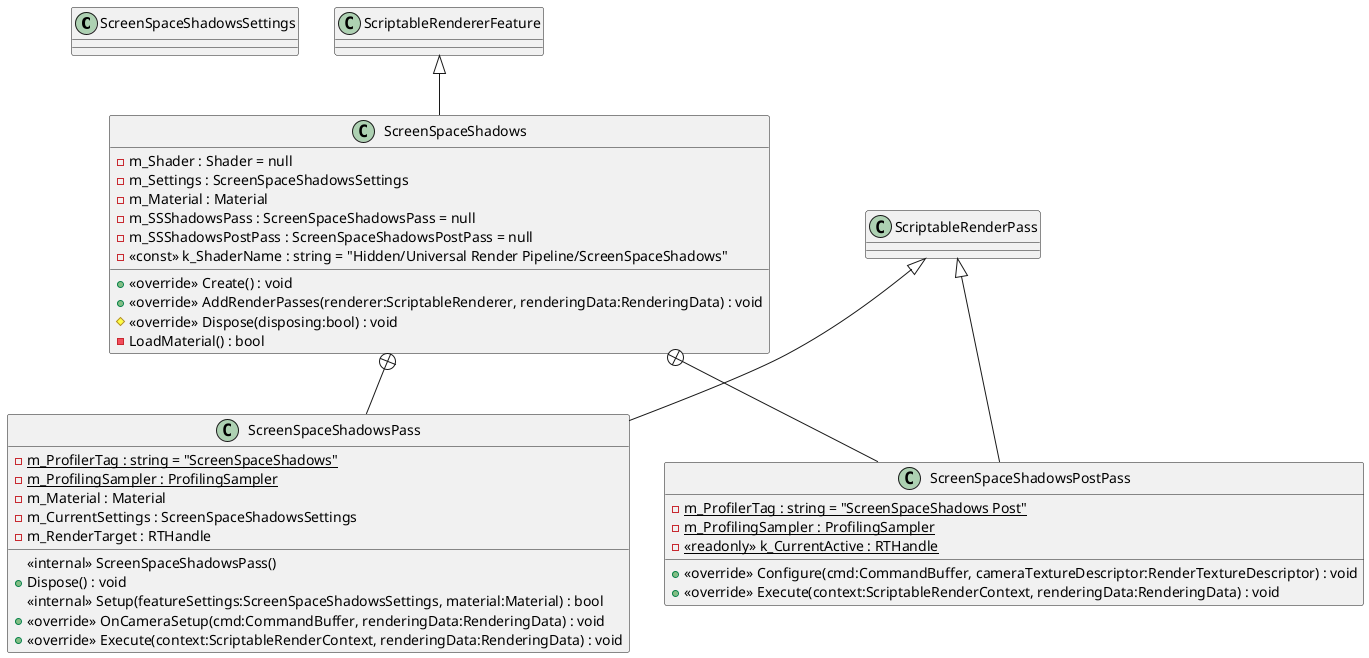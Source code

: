 @startuml
class ScreenSpaceShadowsSettings {
}
class ScreenSpaceShadows {
    - m_Shader : Shader = null
    - m_Settings : ScreenSpaceShadowsSettings
    - m_Material : Material
    - m_SSShadowsPass : ScreenSpaceShadowsPass = null
    - m_SSShadowsPostPass : ScreenSpaceShadowsPostPass = null
    - <<const>> k_ShaderName : string = "Hidden/Universal Render Pipeline/ScreenSpaceShadows"
    + <<override>> Create() : void
    + <<override>> AddRenderPasses(renderer:ScriptableRenderer, renderingData:RenderingData) : void
    # <<override>> Dispose(disposing:bool) : void
    - LoadMaterial() : bool
}
class ScreenSpaceShadowsPass {
    - {static} m_ProfilerTag : string = "ScreenSpaceShadows"
    - {static} m_ProfilingSampler : ProfilingSampler
    - m_Material : Material
    - m_CurrentSettings : ScreenSpaceShadowsSettings
    - m_RenderTarget : RTHandle
    <<internal>> ScreenSpaceShadowsPass()
    + Dispose() : void
    <<internal>> Setup(featureSettings:ScreenSpaceShadowsSettings, material:Material) : bool
    + <<override>> OnCameraSetup(cmd:CommandBuffer, renderingData:RenderingData) : void
    + <<override>> Execute(context:ScriptableRenderContext, renderingData:RenderingData) : void
}
class ScreenSpaceShadowsPostPass {
    - {static} m_ProfilerTag : string = "ScreenSpaceShadows Post"
    - {static} m_ProfilingSampler : ProfilingSampler
    - {static} <<readonly>> k_CurrentActive : RTHandle
    + <<override>> Configure(cmd:CommandBuffer, cameraTextureDescriptor:RenderTextureDescriptor) : void
    + <<override>> Execute(context:ScriptableRenderContext, renderingData:RenderingData) : void
}
ScriptableRendererFeature <|-- ScreenSpaceShadows
ScreenSpaceShadows +-- ScreenSpaceShadowsPass
ScriptableRenderPass <|-- ScreenSpaceShadowsPass
ScreenSpaceShadows +-- ScreenSpaceShadowsPostPass
ScriptableRenderPass <|-- ScreenSpaceShadowsPostPass
@enduml
